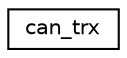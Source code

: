 digraph "Graphical Class Hierarchy"
{
 // LATEX_PDF_SIZE
  edge [fontname="Helvetica",fontsize="10",labelfontname="Helvetica",labelfontsize="10"];
  node [fontname="Helvetica",fontsize="10",shape=record];
  rankdir="LR";
  Node0 [label="can_trx",height=0.2,width=0.4,color="black", fillcolor="white", style="filled",URL="$structcan__trx.html",tooltip="Generic transceiver descriptor."];
}
